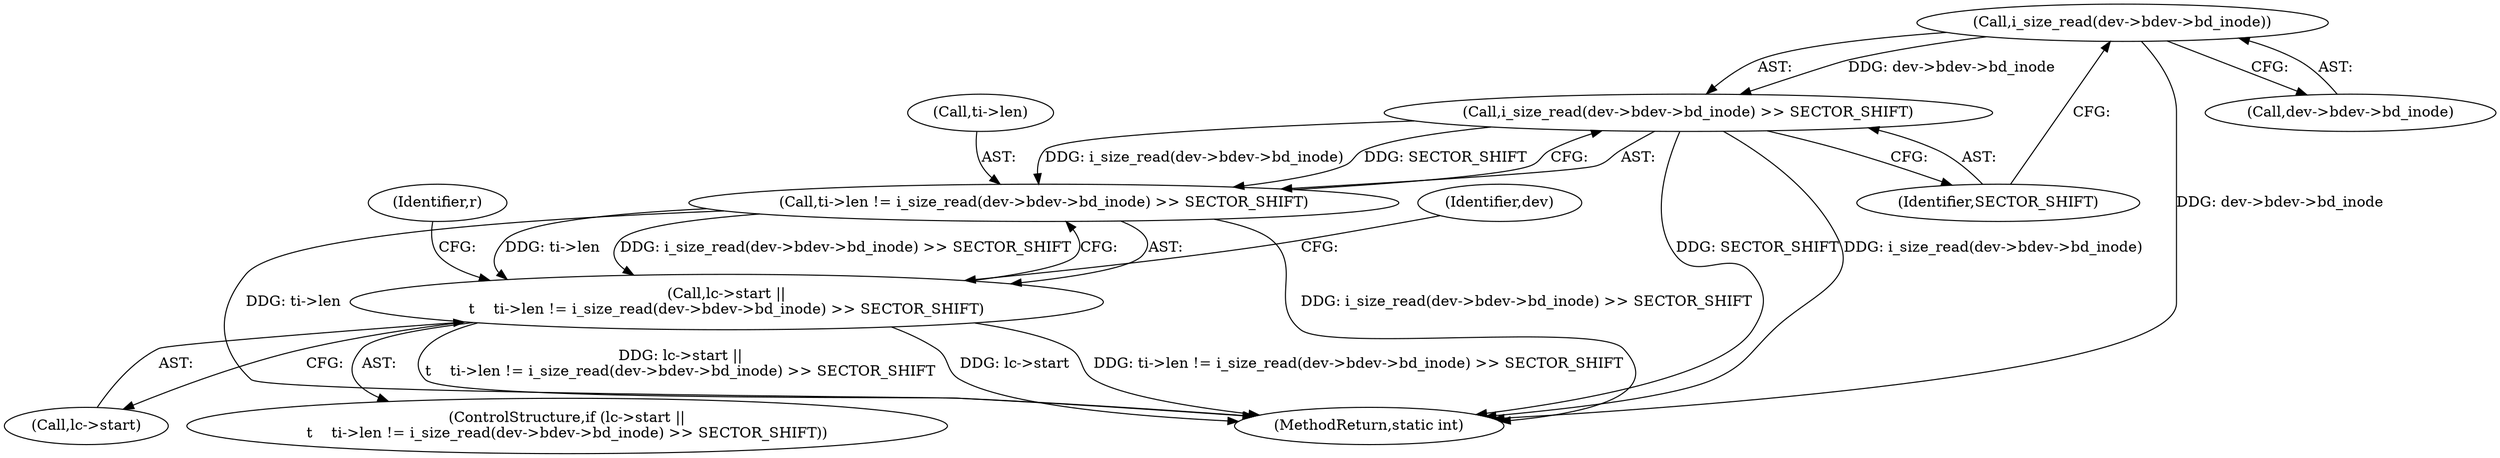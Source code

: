 digraph "0_linux_ec8013beddd717d1740cfefb1a9b900deef85462_0@API" {
"1000134" [label="(Call,i_size_read(dev->bdev->bd_inode))"];
"1000133" [label="(Call,i_size_read(dev->bdev->bd_inode) >> SECTOR_SHIFT)"];
"1000129" [label="(Call,ti->len != i_size_read(dev->bdev->bd_inode) >> SECTOR_SHIFT)"];
"1000125" [label="(Call,lc->start ||\n\t    ti->len != i_size_read(dev->bdev->bd_inode) >> SECTOR_SHIFT)"];
"1000140" [label="(Identifier,SECTOR_SHIFT)"];
"1000125" [label="(Call,lc->start ||\n\t    ti->len != i_size_read(dev->bdev->bd_inode) >> SECTOR_SHIFT)"];
"1000134" [label="(Call,i_size_read(dev->bdev->bd_inode))"];
"1000129" [label="(Call,ti->len != i_size_read(dev->bdev->bd_inode) >> SECTOR_SHIFT)"];
"1000126" [label="(Call,lc->start)"];
"1000133" [label="(Call,i_size_read(dev->bdev->bd_inode) >> SECTOR_SHIFT)"];
"1000155" [label="(MethodReturn,static int)"];
"1000124" [label="(ControlStructure,if (lc->start ||\n\t    ti->len != i_size_read(dev->bdev->bd_inode) >> SECTOR_SHIFT))"];
"1000148" [label="(Identifier,dev)"];
"1000142" [label="(Identifier,r)"];
"1000135" [label="(Call,dev->bdev->bd_inode)"];
"1000130" [label="(Call,ti->len)"];
"1000134" -> "1000133"  [label="AST: "];
"1000134" -> "1000135"  [label="CFG: "];
"1000135" -> "1000134"  [label="AST: "];
"1000140" -> "1000134"  [label="CFG: "];
"1000134" -> "1000155"  [label="DDG: dev->bdev->bd_inode"];
"1000134" -> "1000133"  [label="DDG: dev->bdev->bd_inode"];
"1000133" -> "1000129"  [label="AST: "];
"1000133" -> "1000140"  [label="CFG: "];
"1000140" -> "1000133"  [label="AST: "];
"1000129" -> "1000133"  [label="CFG: "];
"1000133" -> "1000155"  [label="DDG: SECTOR_SHIFT"];
"1000133" -> "1000155"  [label="DDG: i_size_read(dev->bdev->bd_inode)"];
"1000133" -> "1000129"  [label="DDG: i_size_read(dev->bdev->bd_inode)"];
"1000133" -> "1000129"  [label="DDG: SECTOR_SHIFT"];
"1000129" -> "1000125"  [label="AST: "];
"1000130" -> "1000129"  [label="AST: "];
"1000125" -> "1000129"  [label="CFG: "];
"1000129" -> "1000155"  [label="DDG: ti->len"];
"1000129" -> "1000155"  [label="DDG: i_size_read(dev->bdev->bd_inode) >> SECTOR_SHIFT"];
"1000129" -> "1000125"  [label="DDG: ti->len"];
"1000129" -> "1000125"  [label="DDG: i_size_read(dev->bdev->bd_inode) >> SECTOR_SHIFT"];
"1000125" -> "1000124"  [label="AST: "];
"1000125" -> "1000126"  [label="CFG: "];
"1000126" -> "1000125"  [label="AST: "];
"1000142" -> "1000125"  [label="CFG: "];
"1000148" -> "1000125"  [label="CFG: "];
"1000125" -> "1000155"  [label="DDG: lc->start ||\n\t    ti->len != i_size_read(dev->bdev->bd_inode) >> SECTOR_SHIFT"];
"1000125" -> "1000155"  [label="DDG: lc->start"];
"1000125" -> "1000155"  [label="DDG: ti->len != i_size_read(dev->bdev->bd_inode) >> SECTOR_SHIFT"];
}
